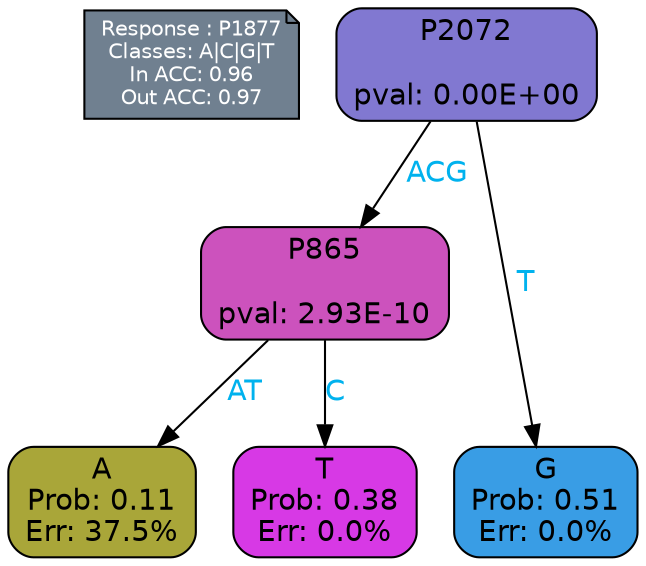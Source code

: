 digraph Tree {
node [shape=box, style="filled, rounded", color="black", fontname=helvetica] ;
graph [ranksep=equally, splines=polylines, bgcolor=transparent, dpi=600] ;
edge [fontname=helvetica] ;
LEGEND [label="Response : P1877
Classes: A|C|G|T
In ACC: 0.96
Out ACC: 0.97
",shape=note,align=left,style=filled,fillcolor="slategray",fontcolor="white",fontsize=10];1 [label="P2072

pval: 0.00E+00", fillcolor="#8178d1"] ;
2 [label="P865

pval: 2.93E-10", fillcolor="#cc52bd"] ;
3 [label="A
Prob: 0.11
Err: 37.5%", fillcolor="#a9a639"] ;
4 [label="T
Prob: 0.38
Err: 0.0%", fillcolor="#d739e5"] ;
5 [label="G
Prob: 0.51
Err: 0.0%", fillcolor="#399de5"] ;
1 -> 2 [label="ACG",fontcolor=deepskyblue2] ;
1 -> 5 [label="T",fontcolor=deepskyblue2] ;
2 -> 3 [label="AT",fontcolor=deepskyblue2] ;
2 -> 4 [label="C",fontcolor=deepskyblue2] ;
{rank = same; 3;4;5;}{rank = same; LEGEND;1;}}